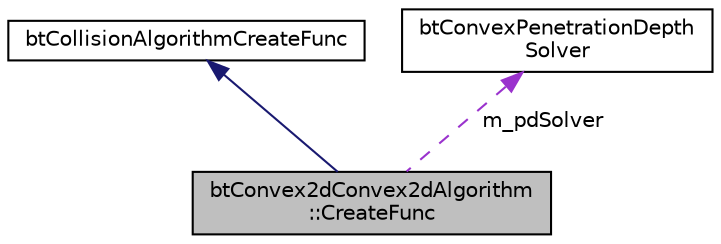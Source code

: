 digraph "btConvex2dConvex2dAlgorithm::CreateFunc"
{
  edge [fontname="Helvetica",fontsize="10",labelfontname="Helvetica",labelfontsize="10"];
  node [fontname="Helvetica",fontsize="10",shape=record];
  Node1 [label="btConvex2dConvex2dAlgorithm\l::CreateFunc",height=0.2,width=0.4,color="black", fillcolor="grey75", style="filled", fontcolor="black"];
  Node2 -> Node1 [dir="back",color="midnightblue",fontsize="10",style="solid"];
  Node2 [label="btCollisionAlgorithmCreateFunc",height=0.2,width=0.4,color="black", fillcolor="white", style="filled",URL="$structbt_collision_algorithm_create_func.html",tooltip="Used by the btCollisionDispatcher to register and create instances for btCollisionAlgorithm. "];
  Node3 -> Node1 [dir="back",color="darkorchid3",fontsize="10",style="dashed",label=" m_pdSolver" ];
  Node3 [label="btConvexPenetrationDepth\lSolver",height=0.2,width=0.4,color="black", fillcolor="white", style="filled",URL="$classbt_convex_penetration_depth_solver.html",tooltip="ConvexPenetrationDepthSolver provides an interface for penetration depth calculation. "];
}
